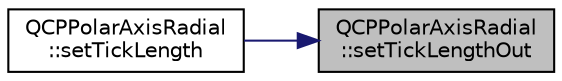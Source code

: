digraph "QCPPolarAxisRadial::setTickLengthOut"
{
 // LATEX_PDF_SIZE
  edge [fontname="Helvetica",fontsize="10",labelfontname="Helvetica",labelfontsize="10"];
  node [fontname="Helvetica",fontsize="10",shape=record];
  rankdir="RL";
  Node1 [label="QCPPolarAxisRadial\l::setTickLengthOut",height=0.2,width=0.4,color="black", fillcolor="grey75", style="filled", fontcolor="black",tooltip=" "];
  Node1 -> Node2 [dir="back",color="midnightblue",fontsize="10",style="solid",fontname="Helvetica"];
  Node2 [label="QCPPolarAxisRadial\l::setTickLength",height=0.2,width=0.4,color="black", fillcolor="white", style="filled",URL="$classQCPPolarAxisRadial.html#a773447fe8c0031ee64ca6c5257778e11",tooltip=" "];
}
